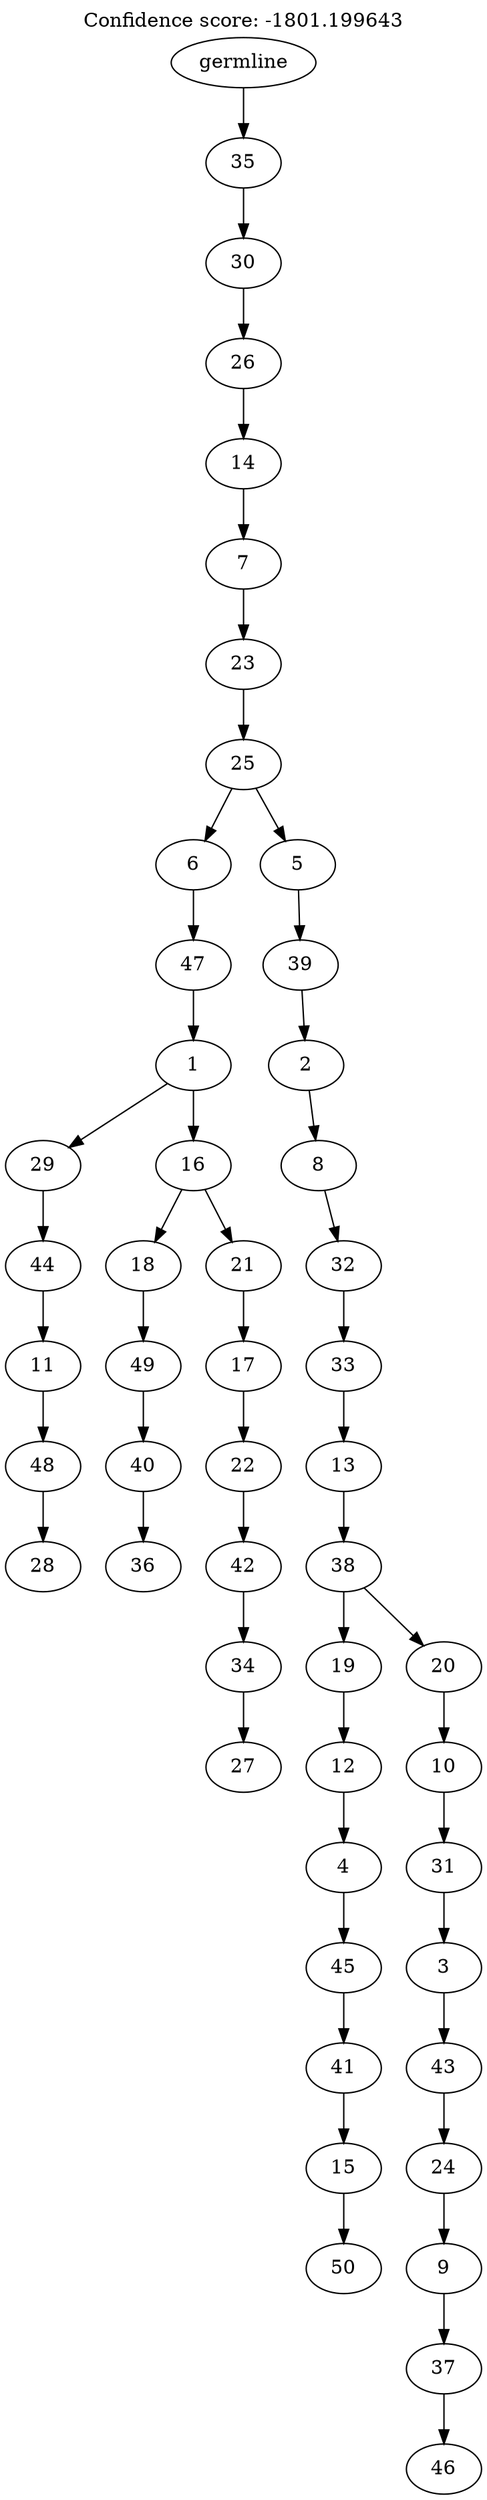 digraph g {
	"49" -> "50";
	"50" [label="28"];
	"48" -> "49";
	"49" [label="48"];
	"47" -> "48";
	"48" [label="11"];
	"46" -> "47";
	"47" [label="44"];
	"44" -> "45";
	"45" [label="36"];
	"43" -> "44";
	"44" [label="40"];
	"42" -> "43";
	"43" [label="49"];
	"40" -> "41";
	"41" [label="27"];
	"39" -> "40";
	"40" [label="34"];
	"38" -> "39";
	"39" [label="42"];
	"37" -> "38";
	"38" [label="22"];
	"36" -> "37";
	"37" [label="17"];
	"35" -> "36";
	"36" [label="21"];
	"35" -> "42";
	"42" [label="18"];
	"34" -> "35";
	"35" [label="16"];
	"34" -> "46";
	"46" [label="29"];
	"33" -> "34";
	"34" [label="1"];
	"32" -> "33";
	"33" [label="47"];
	"30" -> "31";
	"31" [label="50"];
	"29" -> "30";
	"30" [label="15"];
	"28" -> "29";
	"29" [label="41"];
	"27" -> "28";
	"28" [label="45"];
	"26" -> "27";
	"27" [label="4"];
	"25" -> "26";
	"26" [label="12"];
	"23" -> "24";
	"24" [label="46"];
	"22" -> "23";
	"23" [label="37"];
	"21" -> "22";
	"22" [label="9"];
	"20" -> "21";
	"21" [label="24"];
	"19" -> "20";
	"20" [label="43"];
	"18" -> "19";
	"19" [label="3"];
	"17" -> "18";
	"18" [label="31"];
	"16" -> "17";
	"17" [label="10"];
	"15" -> "16";
	"16" [label="20"];
	"15" -> "25";
	"25" [label="19"];
	"14" -> "15";
	"15" [label="38"];
	"13" -> "14";
	"14" [label="13"];
	"12" -> "13";
	"13" [label="33"];
	"11" -> "12";
	"12" [label="32"];
	"10" -> "11";
	"11" [label="8"];
	"9" -> "10";
	"10" [label="2"];
	"8" -> "9";
	"9" [label="39"];
	"7" -> "8";
	"8" [label="5"];
	"7" -> "32";
	"32" [label="6"];
	"6" -> "7";
	"7" [label="25"];
	"5" -> "6";
	"6" [label="23"];
	"4" -> "5";
	"5" [label="7"];
	"3" -> "4";
	"4" [label="14"];
	"2" -> "3";
	"3" [label="26"];
	"1" -> "2";
	"2" [label="30"];
	"0" -> "1";
	"1" [label="35"];
	"0" [label="germline"];
	labelloc="t";
	label="Confidence score: -1801.199643";
}
